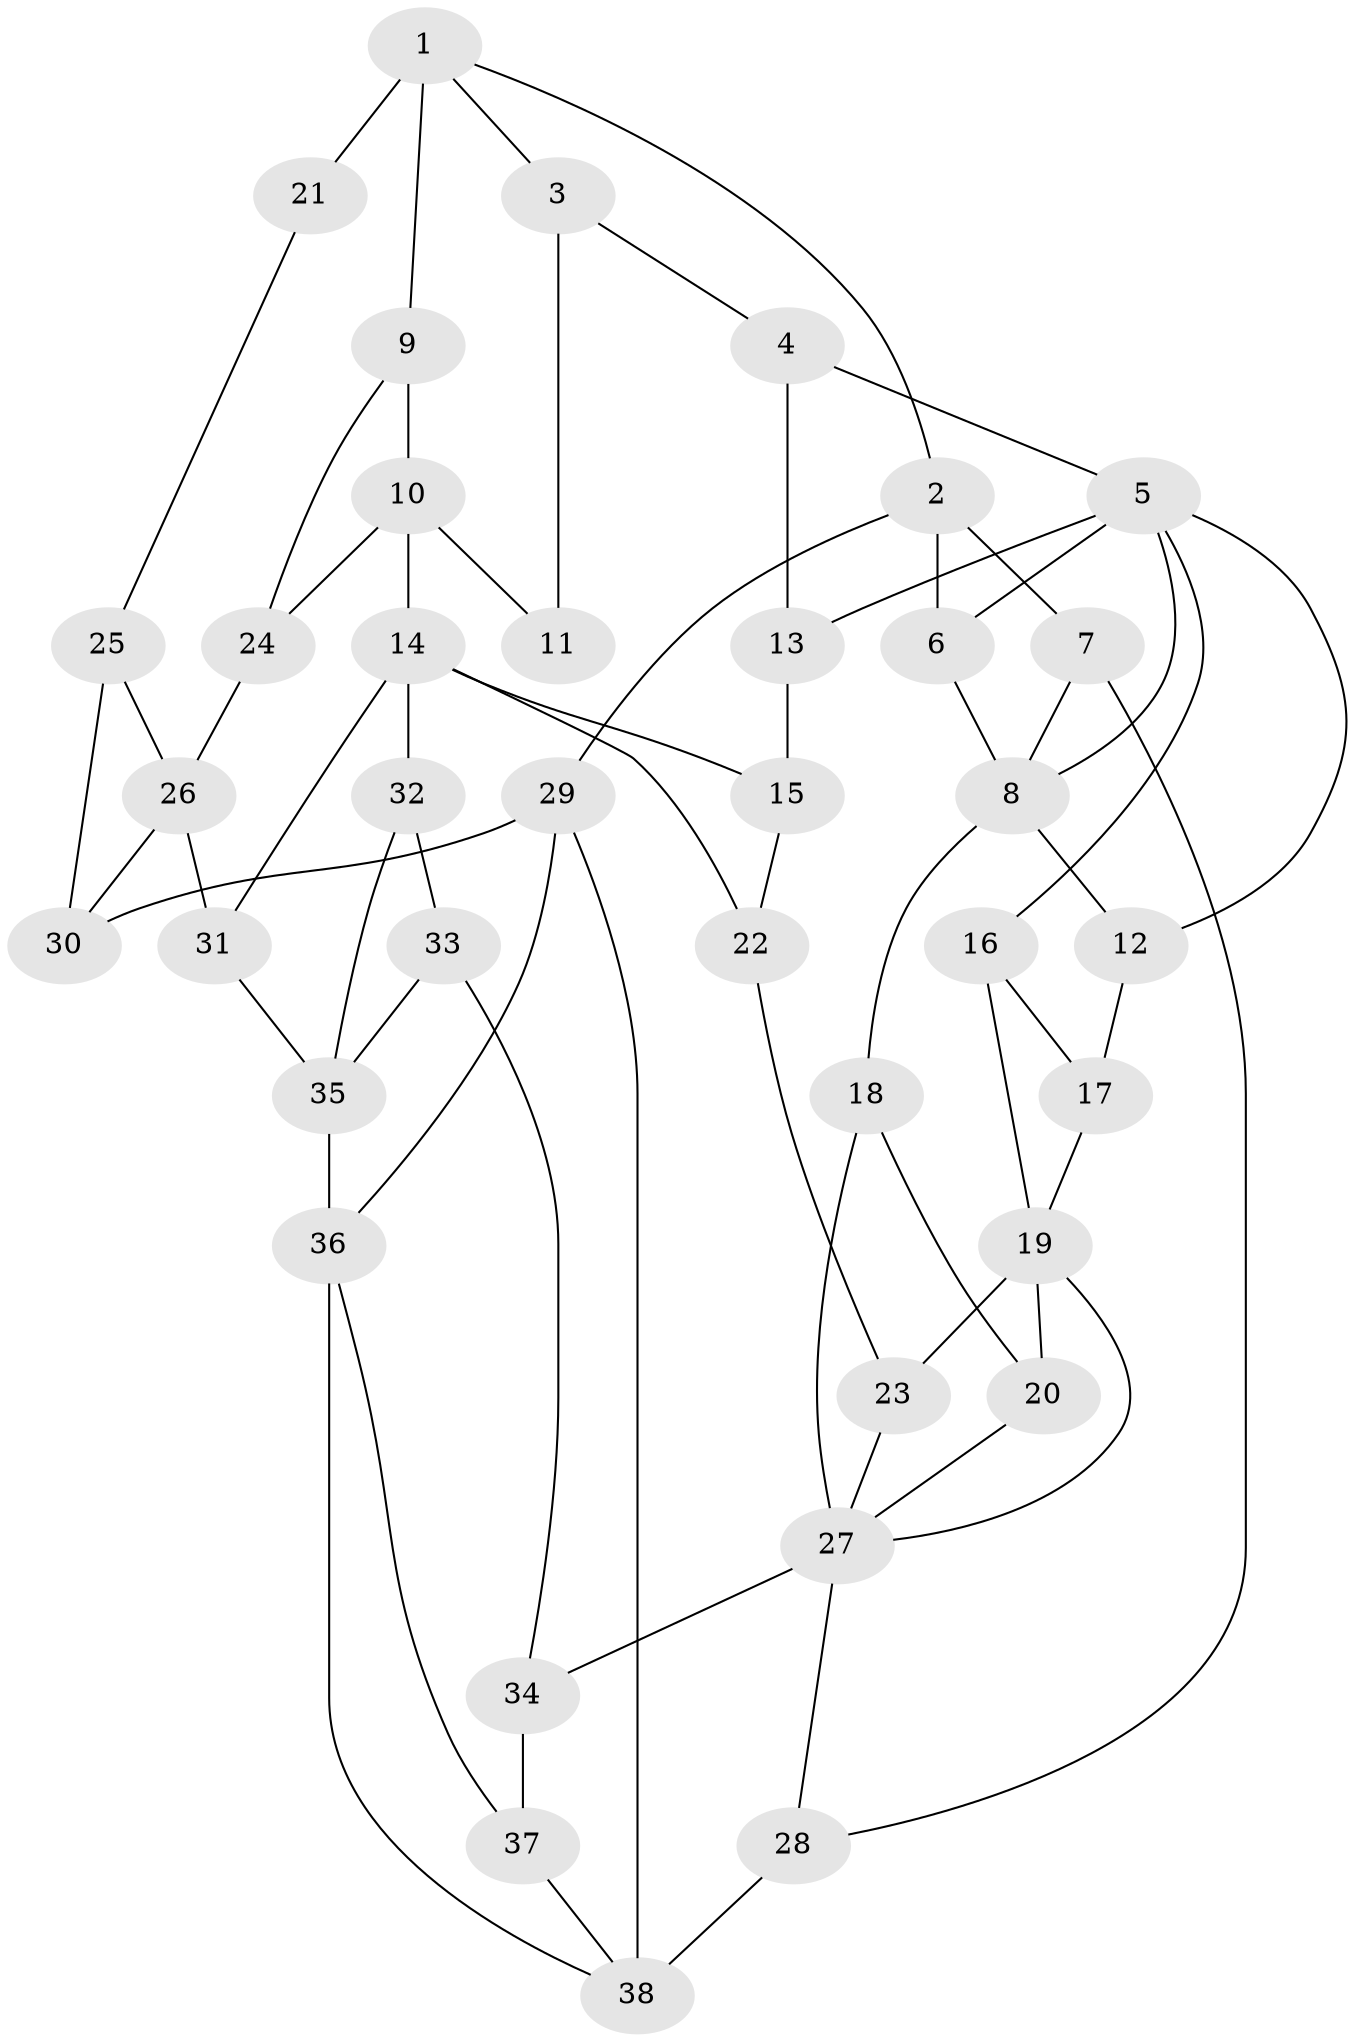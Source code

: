 // original degree distribution, {3: 0.02666666666666667, 4: 0.24, 5: 0.5333333333333333, 6: 0.2}
// Generated by graph-tools (version 1.1) at 2025/38/03/09/25 02:38:22]
// undirected, 38 vertices, 66 edges
graph export_dot {
graph [start="1"]
  node [color=gray90,style=filled];
  1;
  2;
  3;
  4;
  5;
  6;
  7;
  8;
  9;
  10;
  11;
  12;
  13;
  14;
  15;
  16;
  17;
  18;
  19;
  20;
  21;
  22;
  23;
  24;
  25;
  26;
  27;
  28;
  29;
  30;
  31;
  32;
  33;
  34;
  35;
  36;
  37;
  38;
  1 -- 2 [weight=1.0];
  1 -- 3 [weight=1.0];
  1 -- 9 [weight=1.0];
  1 -- 21 [weight=2.0];
  2 -- 6 [weight=1.0];
  2 -- 7 [weight=2.0];
  2 -- 29 [weight=1.0];
  3 -- 4 [weight=1.0];
  3 -- 11 [weight=1.0];
  4 -- 5 [weight=1.0];
  4 -- 13 [weight=1.0];
  5 -- 6 [weight=1.0];
  5 -- 8 [weight=1.0];
  5 -- 12 [weight=1.0];
  5 -- 13 [weight=1.0];
  5 -- 16 [weight=1.0];
  6 -- 8 [weight=1.0];
  7 -- 8 [weight=1.0];
  7 -- 28 [weight=1.0];
  8 -- 12 [weight=1.0];
  8 -- 18 [weight=2.0];
  9 -- 10 [weight=1.0];
  9 -- 24 [weight=1.0];
  10 -- 11 [weight=2.0];
  10 -- 14 [weight=2.0];
  10 -- 24 [weight=1.0];
  12 -- 17 [weight=1.0];
  13 -- 15 [weight=1.0];
  14 -- 15 [weight=1.0];
  14 -- 22 [weight=1.0];
  14 -- 31 [weight=1.0];
  14 -- 32 [weight=1.0];
  15 -- 22 [weight=1.0];
  16 -- 17 [weight=1.0];
  16 -- 19 [weight=1.0];
  17 -- 19 [weight=1.0];
  18 -- 20 [weight=1.0];
  18 -- 27 [weight=1.0];
  19 -- 20 [weight=1.0];
  19 -- 23 [weight=2.0];
  19 -- 27 [weight=1.0];
  20 -- 27 [weight=1.0];
  21 -- 25 [weight=1.0];
  22 -- 23 [weight=1.0];
  23 -- 27 [weight=1.0];
  24 -- 26 [weight=1.0];
  25 -- 26 [weight=1.0];
  25 -- 30 [weight=1.0];
  26 -- 30 [weight=1.0];
  26 -- 31 [weight=1.0];
  27 -- 28 [weight=1.0];
  27 -- 34 [weight=1.0];
  28 -- 38 [weight=2.0];
  29 -- 30 [weight=1.0];
  29 -- 36 [weight=1.0];
  29 -- 38 [weight=1.0];
  31 -- 35 [weight=2.0];
  32 -- 33 [weight=1.0];
  32 -- 35 [weight=1.0];
  33 -- 34 [weight=1.0];
  33 -- 35 [weight=1.0];
  34 -- 37 [weight=1.0];
  35 -- 36 [weight=2.0];
  36 -- 37 [weight=1.0];
  36 -- 38 [weight=1.0];
  37 -- 38 [weight=1.0];
}

